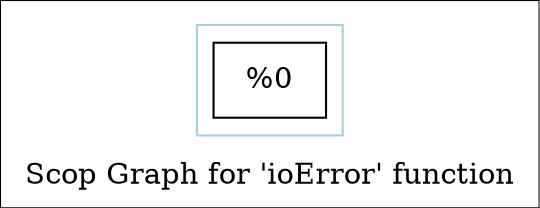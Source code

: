 digraph "Scop Graph for 'ioError' function" {
	label="Scop Graph for 'ioError' function";

	Node0x18276d0 [shape=record,label="{%0}"];
	colorscheme = "paired12"
        subgraph cluster_0x1967160 {
          label = "";
          style = solid;
          color = 1
          Node0x18276d0;
        }
}
